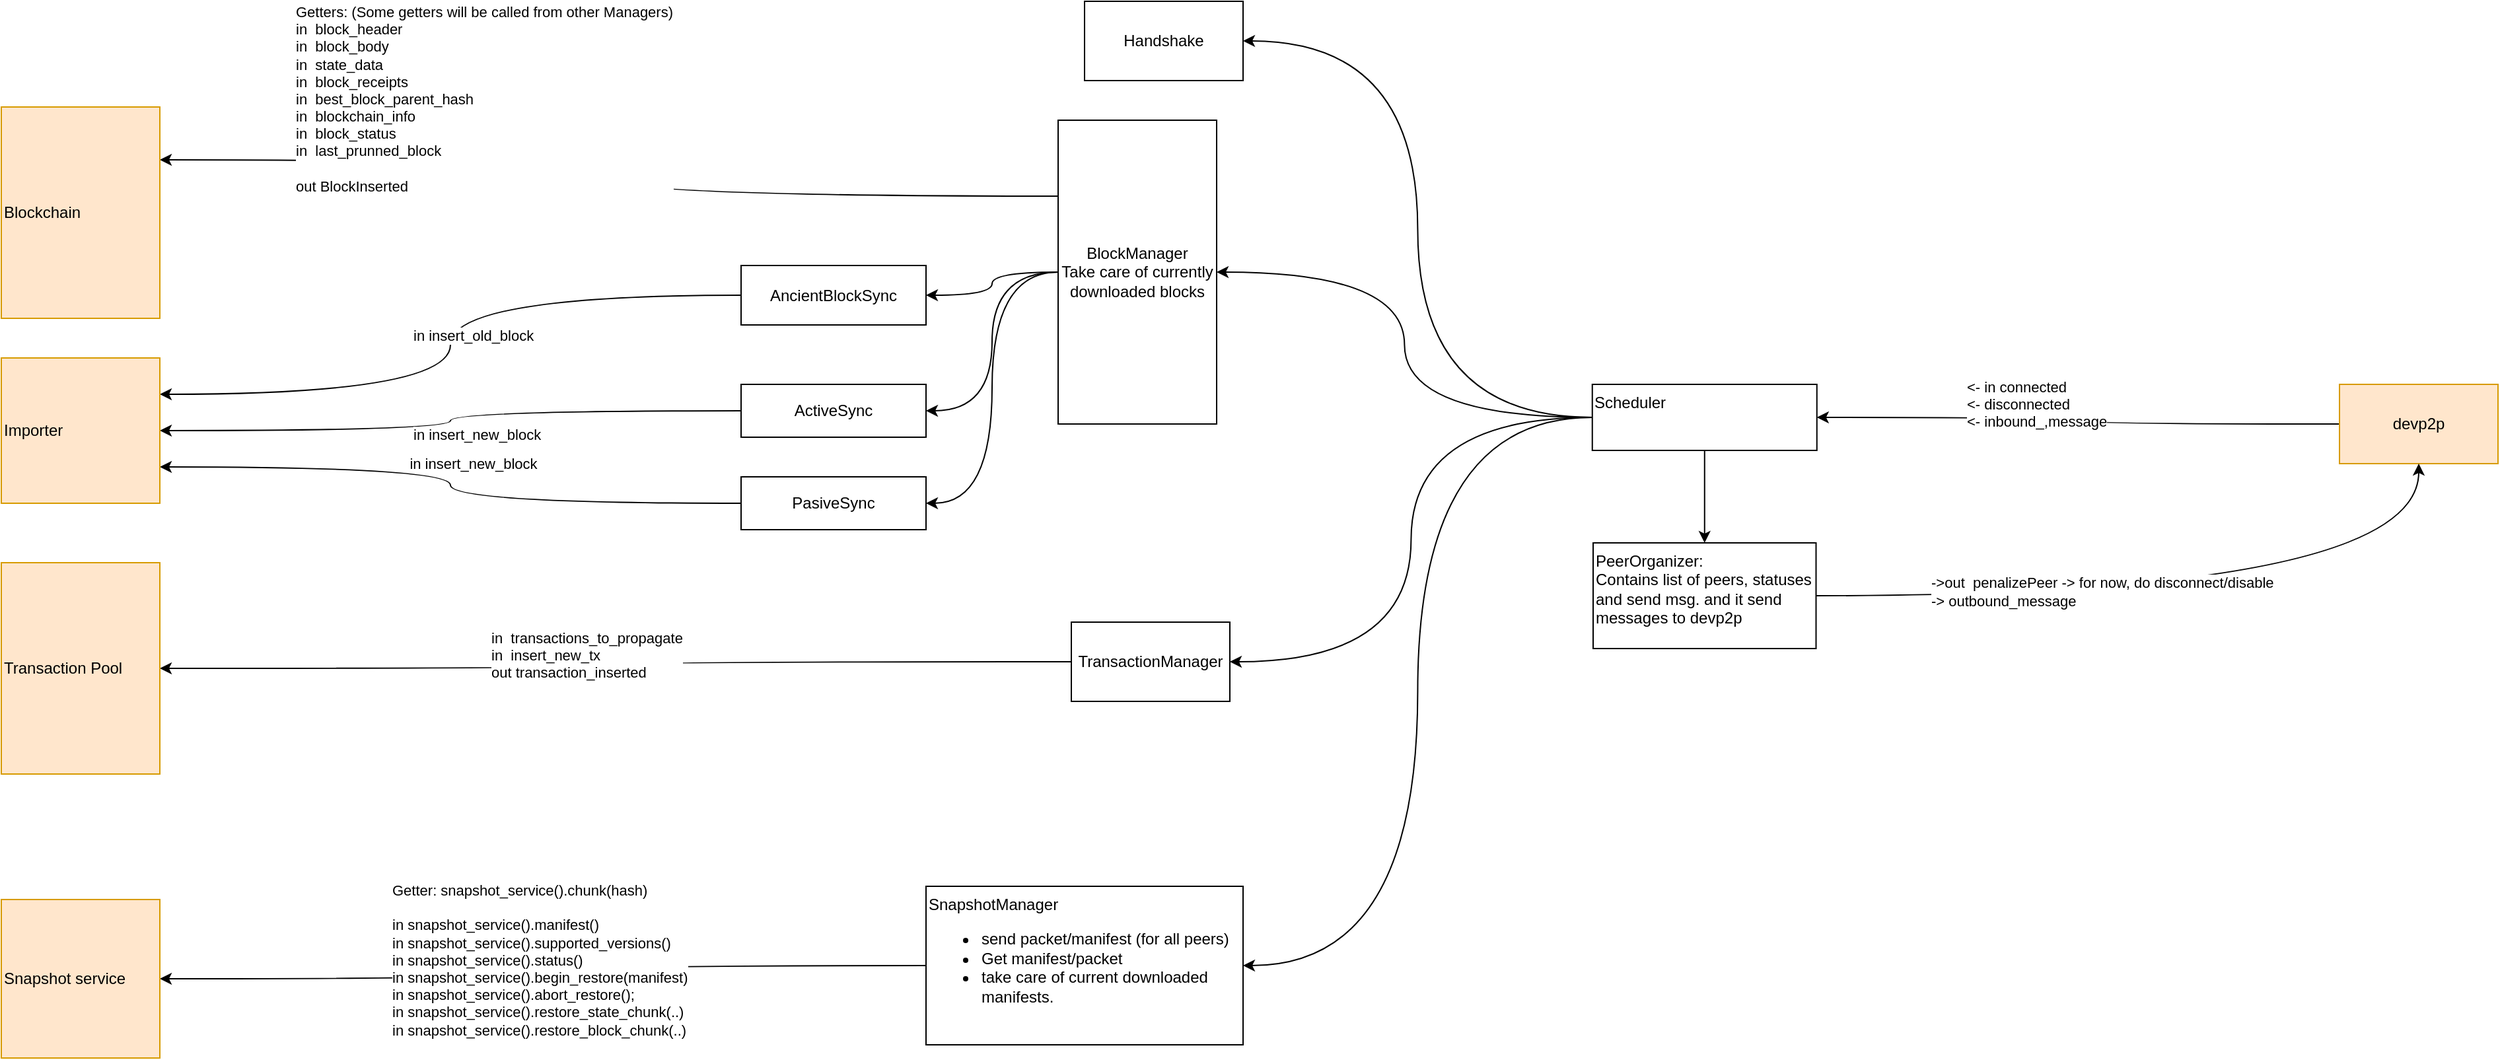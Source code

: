<mxfile version="14.4.8" type="device"><diagram id="xDKez2gZQd-pZY2BKWnN" name="Page-1"><mxGraphModel dx="1888" dy="586" grid="1" gridSize="10" guides="1" tooltips="1" connect="1" arrows="1" fold="1" page="1" pageScale="1" pageWidth="850" pageHeight="1100" math="0" shadow="0"><root><mxCell id="0"/><mxCell id="1" parent="0"/><mxCell id="Qp5z1MJdJJweduY0BUCF-30" style="edgeStyle=orthogonalEdgeStyle;curved=1;rounded=0;orthogonalLoop=1;jettySize=auto;html=1;" parent="1" source="Qp5z1MJdJJweduY0BUCF-1" target="R81NlyvLbjEXDMAJKTrH-4" edge="1"><mxGeometry relative="1" as="geometry"><mxPoint x="860" y="230" as="targetPoint"/></mxGeometry></mxCell><mxCell id="dJVFuIYyeodxoqR5WPco-2" style="edgeStyle=orthogonalEdgeStyle;rounded=0;orthogonalLoop=1;jettySize=auto;html=1;curved=1;" parent="1" source="Qp5z1MJdJJweduY0BUCF-1" target="R81NlyvLbjEXDMAJKTrH-6" edge="1"><mxGeometry relative="1" as="geometry"/></mxCell><mxCell id="HSTCcCvVb8EDyBo47bAn-3" style="edgeStyle=orthogonalEdgeStyle;rounded=0;orthogonalLoop=1;jettySize=auto;html=1;entryX=1;entryY=0.5;entryDx=0;entryDy=0;curved=1;" parent="1" source="Qp5z1MJdJJweduY0BUCF-1" target="HSTCcCvVb8EDyBo47bAn-2" edge="1"><mxGeometry relative="1" as="geometry"><mxPoint x="860" y="140" as="targetPoint"/></mxGeometry></mxCell><mxCell id="-DQlbkkRU-7B9HdkWWKv-9" style="edgeStyle=orthogonalEdgeStyle;curved=1;rounded=0;orthogonalLoop=1;jettySize=auto;html=1;entryX=1;entryY=0.5;entryDx=0;entryDy=0;" parent="1" source="Qp5z1MJdJJweduY0BUCF-1" target="R81NlyvLbjEXDMAJKTrH-5" edge="1"><mxGeometry relative="1" as="geometry"><mxPoint x="860" y="370" as="targetPoint"/></mxGeometry></mxCell><mxCell id="-DQlbkkRU-7B9HdkWWKv-13" style="edgeStyle=orthogonalEdgeStyle;curved=1;rounded=0;orthogonalLoop=1;jettySize=auto;html=1;entryX=1;entryY=0.5;entryDx=0;entryDy=0;" parent="1" source="Qp5z1MJdJJweduY0BUCF-1" target="R81NlyvLbjEXDMAJKTrH-3" edge="1"><mxGeometry relative="1" as="geometry"><mxPoint x="860" y="515" as="targetPoint"/></mxGeometry></mxCell><mxCell id="Qp5z1MJdJJweduY0BUCF-1" value="Scheduler" style="rounded=0;whiteSpace=wrap;html=1;align=left;verticalAlign=top;" parent="1" vertex="1"><mxGeometry x="944.38" y="300" width="170" height="50" as="geometry"/></mxCell><mxCell id="Qp5z1MJdJJweduY0BUCF-2" style="edgeStyle=orthogonalEdgeStyle;rounded=0;orthogonalLoop=1;jettySize=auto;html=1;curved=1;" parent="1" source="R81NlyvLbjEXDMAJKTrH-1" target="Qp5z1MJdJJweduY0BUCF-1" edge="1"><mxGeometry relative="1" as="geometry"/></mxCell><mxCell id="Qp5z1MJdJJweduY0BUCF-9" value="&amp;lt;- in connected&lt;br&gt;&amp;lt;- disconnected&lt;br&gt;&amp;lt;- inbound_,message" style="edgeLabel;html=1;align=left;verticalAlign=middle;resizable=0;points=[];" parent="Qp5z1MJdJJweduY0BUCF-2" vertex="1" connectable="0"><mxGeometry x="-0.184" y="4" relative="1" as="geometry"><mxPoint x="-121" y="-19" as="offset"/></mxGeometry></mxCell><mxCell id="R81NlyvLbjEXDMAJKTrH-1" value="devp2p&lt;br&gt;" style="rounded=0;whiteSpace=wrap;html=1;fillColor=#ffe6cc;strokeColor=#d79b00;" parent="1" vertex="1"><mxGeometry x="1510" y="300" width="120" height="60" as="geometry"/></mxCell><mxCell id="Qp5z1MJdJJweduY0BUCF-13" style="edgeStyle=orthogonalEdgeStyle;curved=1;rounded=0;orthogonalLoop=1;jettySize=auto;html=1;" parent="1" source="R81NlyvLbjEXDMAJKTrH-3" target="Qp5z1MJdJJweduY0BUCF-12" edge="1"><mxGeometry relative="1" as="geometry"/></mxCell><mxCell id="Qp5z1MJdJJweduY0BUCF-35" value="&lt;div&gt;Getter: snapshot_service().chunk(hash)&lt;/div&gt;&lt;div&gt;&lt;br&gt;&lt;/div&gt;&lt;div&gt;in snapshot_service().manifest()&lt;/div&gt;&lt;div&gt;in snapshot_service().supported_versions()&lt;/div&gt;&lt;div&gt;in snapshot_service().status()&lt;/div&gt;&lt;div&gt;in snapshot_service().begin_restore(manifest)&lt;/div&gt;&lt;div&gt;in snapshot_service().abort_restore();&lt;/div&gt;&lt;div&gt;in snapshot_service().restore_state_chunk(..)&lt;/div&gt;&lt;div&gt;in snapshot_service().restore_block_chunk(..)&lt;/div&gt;" style="edgeLabel;html=1;align=left;verticalAlign=top;resizable=0;points=[];" parent="Qp5z1MJdJJweduY0BUCF-13" vertex="1" connectable="0"><mxGeometry x="-0.167" y="5" relative="1" as="geometry"><mxPoint x="-161" y="-75" as="offset"/></mxGeometry></mxCell><mxCell id="R81NlyvLbjEXDMAJKTrH-3" value="SnapshotManager&lt;br&gt;&lt;ul&gt;&lt;li&gt;send packet/manifest (for all peers)&lt;/li&gt;&lt;li&gt;Get manifest/packet&lt;/li&gt;&lt;li&gt;take care of current downloaded manifests.&lt;/li&gt;&lt;/ul&gt;" style="rounded=0;whiteSpace=wrap;html=1;align=left;verticalAlign=top;" parent="1" vertex="1"><mxGeometry x="440" y="680" width="240" height="120" as="geometry"/></mxCell><mxCell id="Qp5z1MJdJJweduY0BUCF-15" style="edgeStyle=orthogonalEdgeStyle;curved=1;rounded=0;orthogonalLoop=1;jettySize=auto;html=1;exitX=0;exitY=0.25;exitDx=0;exitDy=0;entryX=1;entryY=0.25;entryDx=0;entryDy=0;" parent="1" source="R81NlyvLbjEXDMAJKTrH-4" target="Qp5z1MJdJJweduY0BUCF-14" edge="1"><mxGeometry relative="1" as="geometry"/></mxCell><mxCell id="Qp5z1MJdJJweduY0BUCF-16" value="Getters: (Some getters will be called from other Managers)&lt;br&gt;in&amp;nbsp; block_header&lt;br&gt;&lt;div&gt;in&amp;nbsp; block_body&lt;/div&gt;&lt;div&gt;in&amp;nbsp; state_data&lt;/div&gt;&lt;div&gt;in&amp;nbsp; block_receipts&lt;/div&gt;&lt;div&gt;in&amp;nbsp; best_block_parent_hash&lt;br&gt;in&amp;nbsp; blockchain_info&lt;/div&gt;&lt;div&gt;in&amp;nbsp; block_status&lt;br&gt;in&amp;nbsp; last_prunned_block&lt;/div&gt;&lt;div&gt;&lt;br&gt;&lt;/div&gt;&lt;div&gt;out BlockInserted&lt;/div&gt;" style="edgeLabel;html=1;align=left;verticalAlign=middle;resizable=0;points=[];" parent="Qp5z1MJdJJweduY0BUCF-15" vertex="1" connectable="0"><mxGeometry x="0.58" y="4" relative="1" as="geometry"><mxPoint x="-47.93" y="-50.26" as="offset"/></mxGeometry></mxCell><mxCell id="Qp5z1MJdJJweduY0BUCF-27" style="edgeStyle=orthogonalEdgeStyle;curved=1;rounded=0;orthogonalLoop=1;jettySize=auto;html=1;" parent="1" source="R81NlyvLbjEXDMAJKTrH-4" target="R81NlyvLbjEXDMAJKTrH-7" edge="1"><mxGeometry relative="1" as="geometry"/></mxCell><mxCell id="Qp5z1MJdJJweduY0BUCF-28" style="edgeStyle=orthogonalEdgeStyle;curved=1;rounded=0;orthogonalLoop=1;jettySize=auto;html=1;" parent="1" source="R81NlyvLbjEXDMAJKTrH-4" target="R81NlyvLbjEXDMAJKTrH-8" edge="1"><mxGeometry relative="1" as="geometry"/></mxCell><mxCell id="Qp5z1MJdJJweduY0BUCF-29" style="edgeStyle=orthogonalEdgeStyle;curved=1;rounded=0;orthogonalLoop=1;jettySize=auto;html=1;entryX=1;entryY=0.5;entryDx=0;entryDy=0;" parent="1" source="R81NlyvLbjEXDMAJKTrH-4" target="R81NlyvLbjEXDMAJKTrH-9" edge="1"><mxGeometry relative="1" as="geometry"/></mxCell><mxCell id="R81NlyvLbjEXDMAJKTrH-4" value="BlockManager&lt;br&gt;Take care of currently downloaded blocks" style="rounded=0;whiteSpace=wrap;html=1;" parent="1" vertex="1"><mxGeometry x="540" y="100" width="120" height="230" as="geometry"/></mxCell><mxCell id="Qp5z1MJdJJweduY0BUCF-17" style="edgeStyle=orthogonalEdgeStyle;curved=1;rounded=0;orthogonalLoop=1;jettySize=auto;html=1;" parent="1" source="R81NlyvLbjEXDMAJKTrH-5" target="Qp5z1MJdJJweduY0BUCF-18" edge="1"><mxGeometry relative="1" as="geometry"><mxPoint x="120" y="500" as="targetPoint"/></mxGeometry></mxCell><mxCell id="Qp5z1MJdJJweduY0BUCF-19" value="in&amp;nbsp; transactions_to_propagate&lt;br&gt;in&amp;nbsp; insert_new_tx&lt;br&gt;out transaction_inserted" style="edgeLabel;html=1;align=left;verticalAlign=middle;resizable=0;points=[];" parent="Qp5z1MJdJJweduY0BUCF-17" vertex="1" connectable="0"><mxGeometry x="-0.119" y="-3" relative="1" as="geometry"><mxPoint x="-135" y="-2" as="offset"/></mxGeometry></mxCell><mxCell id="R81NlyvLbjEXDMAJKTrH-5" value="TransactionManager" style="rounded=0;whiteSpace=wrap;html=1;" parent="1" vertex="1"><mxGeometry x="550" y="480" width="120" height="60" as="geometry"/></mxCell><mxCell id="dJVFuIYyeodxoqR5WPco-3" style="edgeStyle=orthogonalEdgeStyle;rounded=0;orthogonalLoop=1;jettySize=auto;html=1;entryX=0.5;entryY=1;entryDx=0;entryDy=0;curved=1;" parent="1" source="R81NlyvLbjEXDMAJKTrH-6" target="R81NlyvLbjEXDMAJKTrH-1" edge="1"><mxGeometry relative="1" as="geometry"/></mxCell><mxCell id="dJVFuIYyeodxoqR5WPco-6" value="&lt;span&gt;-&amp;gt;out&amp;nbsp; penalizePeer -&amp;gt; for now, do disconnect/disable&lt;br&gt;-&amp;gt; outbound_message&lt;br&gt;&lt;/span&gt;" style="edgeLabel;html=1;align=left;verticalAlign=middle;resizable=0;points=[];" parent="dJVFuIYyeodxoqR5WPco-3" vertex="1" connectable="0"><mxGeometry x="-0.436" y="3" relative="1" as="geometry"><mxPoint x="-71.75" as="offset"/></mxGeometry></mxCell><mxCell id="R81NlyvLbjEXDMAJKTrH-6" value="PeerOrganizer:&lt;br&gt;Contains list of peers, statuses and send msg. and it send messages to devp2p" style="rounded=0;whiteSpace=wrap;html=1;align=left;verticalAlign=top;" parent="1" vertex="1"><mxGeometry x="945" y="420" width="168.75" height="80" as="geometry"/></mxCell><mxCell id="Qp5z1MJdJJweduY0BUCF-20" style="edgeStyle=orthogonalEdgeStyle;curved=1;rounded=0;orthogonalLoop=1;jettySize=auto;html=1;entryX=1;entryY=0.25;entryDx=0;entryDy=0;" parent="1" source="R81NlyvLbjEXDMAJKTrH-7" target="Qp5z1MJdJJweduY0BUCF-36" edge="1"><mxGeometry relative="1" as="geometry"/></mxCell><mxCell id="Qp5z1MJdJJweduY0BUCF-21" value="in insert_old_block" style="edgeLabel;html=1;align=left;verticalAlign=top;resizable=0;points=[];" parent="Qp5z1MJdJJweduY0BUCF-20" vertex="1" connectable="0"><mxGeometry x="0.246" y="8" relative="1" as="geometry"><mxPoint x="-4" y="-65.5" as="offset"/></mxGeometry></mxCell><mxCell id="R81NlyvLbjEXDMAJKTrH-7" value="AncientBlockSync" style="rounded=0;whiteSpace=wrap;html=1;" parent="1" vertex="1"><mxGeometry x="300" y="210" width="140" height="45" as="geometry"/></mxCell><mxCell id="Qp5z1MJdJJweduY0BUCF-22" style="edgeStyle=orthogonalEdgeStyle;curved=1;rounded=0;orthogonalLoop=1;jettySize=auto;html=1;entryX=1;entryY=0.5;entryDx=0;entryDy=0;" parent="1" source="R81NlyvLbjEXDMAJKTrH-8" target="Qp5z1MJdJJweduY0BUCF-36" edge="1"><mxGeometry relative="1" as="geometry"/></mxCell><mxCell id="Qp5z1MJdJJweduY0BUCF-24" value="in insert_new_block" style="edgeLabel;html=1;align=left;verticalAlign=top;resizable=0;points=[];" parent="Qp5z1MJdJJweduY0BUCF-22" vertex="1" connectable="0"><mxGeometry x="0.2" y="3" relative="1" as="geometry"><mxPoint x="8" y="-13" as="offset"/></mxGeometry></mxCell><mxCell id="R81NlyvLbjEXDMAJKTrH-8" value="ActiveSync" style="rounded=0;whiteSpace=wrap;html=1;" parent="1" vertex="1"><mxGeometry x="300" y="300" width="140" height="40" as="geometry"/></mxCell><mxCell id="Qp5z1MJdJJweduY0BUCF-23" style="edgeStyle=orthogonalEdgeStyle;curved=1;rounded=0;orthogonalLoop=1;jettySize=auto;html=1;entryX=1;entryY=0.75;entryDx=0;entryDy=0;" parent="1" source="R81NlyvLbjEXDMAJKTrH-9" target="Qp5z1MJdJJweduY0BUCF-36" edge="1"><mxGeometry relative="1" as="geometry"/></mxCell><mxCell id="Qp5z1MJdJJweduY0BUCF-26" value="&lt;span style=&quot;text-align: left&quot;&gt;in insert_new_block&lt;/span&gt;" style="edgeLabel;html=1;align=center;verticalAlign=middle;resizable=0;points=[];" parent="Qp5z1MJdJJweduY0BUCF-23" vertex="1" connectable="0"><mxGeometry x="-0.503" y="-11" relative="1" as="geometry"><mxPoint x="-87.59" y="-19" as="offset"/></mxGeometry></mxCell><mxCell id="R81NlyvLbjEXDMAJKTrH-9" value="PasiveSync" style="rounded=0;whiteSpace=wrap;html=1;" parent="1" vertex="1"><mxGeometry x="300" y="370" width="140" height="40" as="geometry"/></mxCell><mxCell id="Qp5z1MJdJJweduY0BUCF-12" value="Snapshot service" style="rounded=0;whiteSpace=wrap;html=1;align=left;fillColor=#ffe6cc;strokeColor=#d79b00;" parent="1" vertex="1"><mxGeometry x="-260" y="690" width="120" height="120" as="geometry"/></mxCell><mxCell id="Qp5z1MJdJJweduY0BUCF-14" value="Blockchain" style="rounded=0;whiteSpace=wrap;html=1;align=left;fillColor=#ffe6cc;strokeColor=#d79b00;" parent="1" vertex="1"><mxGeometry x="-260" y="90" width="120" height="160" as="geometry"/></mxCell><mxCell id="Qp5z1MJdJJweduY0BUCF-18" value="Transaction Pool&lt;br&gt;" style="rounded=0;whiteSpace=wrap;html=1;align=left;fillColor=#ffe6cc;strokeColor=#d79b00;" parent="1" vertex="1"><mxGeometry x="-260" y="435" width="120" height="160" as="geometry"/></mxCell><mxCell id="Qp5z1MJdJJweduY0BUCF-36" value="Importer" style="rounded=0;whiteSpace=wrap;html=1;align=left;fillColor=#ffe6cc;strokeColor=#d79b00;" parent="1" vertex="1"><mxGeometry x="-260" y="280" width="120" height="110" as="geometry"/></mxCell><mxCell id="Qp5z1MJdJJweduY0BUCF-44" style="edgeStyle=orthogonalEdgeStyle;curved=1;rounded=0;orthogonalLoop=1;jettySize=auto;html=1;exitX=0.5;exitY=1;exitDx=0;exitDy=0;fontSize=11;" parent="1" edge="1"><mxGeometry relative="1" as="geometry"><mxPoint x="1035" y="300" as="sourcePoint"/><mxPoint x="1035" y="300" as="targetPoint"/></mxGeometry></mxCell><mxCell id="HSTCcCvVb8EDyBo47bAn-2" value="Handshake" style="rounded=0;whiteSpace=wrap;html=1;" parent="1" vertex="1"><mxGeometry x="560" y="10" width="120" height="60" as="geometry"/></mxCell></root></mxGraphModel></diagram></mxfile>